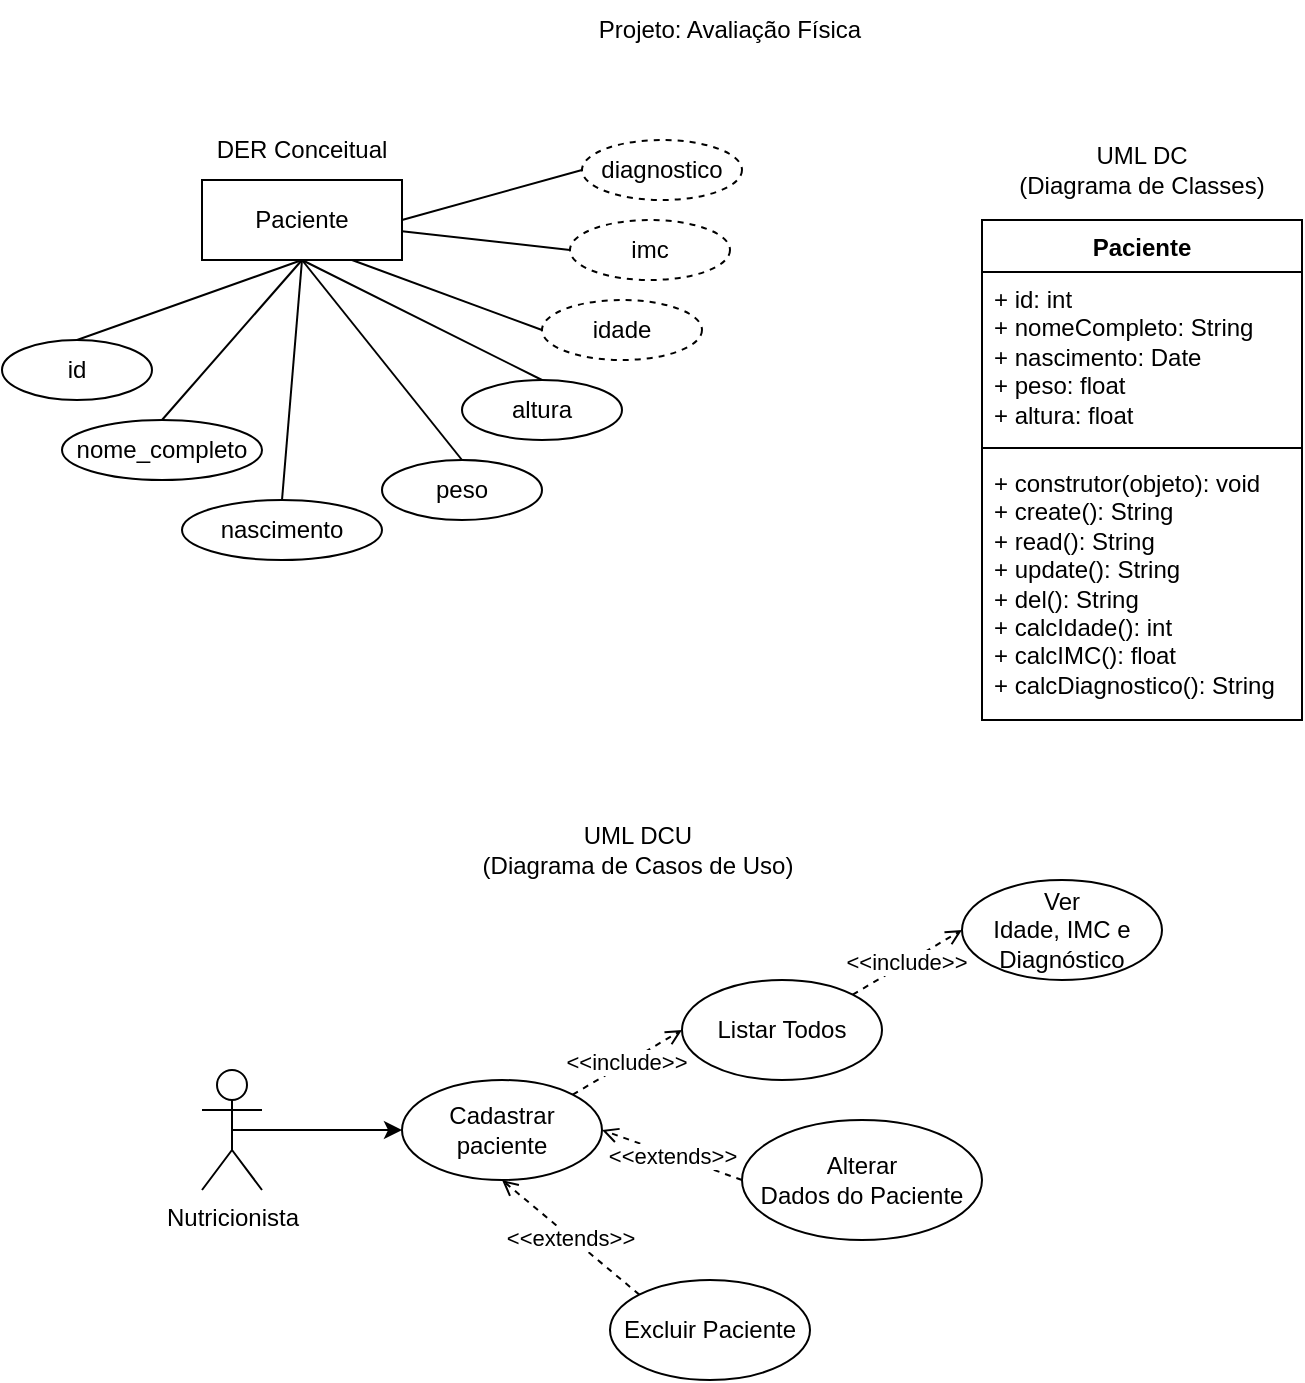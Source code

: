 <mxfile version="21.1.4" type="device">
  <diagram name="Página-1" id="FOCHv5X22cwILcz-DI4y">
    <mxGraphModel dx="1434" dy="796" grid="1" gridSize="10" guides="1" tooltips="1" connect="1" arrows="1" fold="1" page="1" pageScale="1" pageWidth="827" pageHeight="1169" math="0" shadow="0">
      <root>
        <mxCell id="0" />
        <mxCell id="1" parent="0" />
        <mxCell id="mLqd1EPtuPogWMZHOjrz-1" value="Projeto: Avaliação Física" style="text;html=1;strokeColor=none;fillColor=none;align=center;verticalAlign=middle;whiteSpace=wrap;rounded=0;" vertex="1" parent="1">
          <mxGeometry x="339" y="30" width="150" height="30" as="geometry" />
        </mxCell>
        <mxCell id="mLqd1EPtuPogWMZHOjrz-2" value="DER Conceitual" style="text;html=1;strokeColor=none;fillColor=none;align=center;verticalAlign=middle;whiteSpace=wrap;rounded=0;" vertex="1" parent="1">
          <mxGeometry x="140" y="90" width="120" height="30" as="geometry" />
        </mxCell>
        <mxCell id="mLqd1EPtuPogWMZHOjrz-3" value="UML DCU&lt;br&gt;(Diagrama de Casos de Uso)" style="text;html=1;strokeColor=none;fillColor=none;align=center;verticalAlign=middle;whiteSpace=wrap;rounded=0;" vertex="1" parent="1">
          <mxGeometry x="280" y="440" width="176" height="30" as="geometry" />
        </mxCell>
        <mxCell id="mLqd1EPtuPogWMZHOjrz-27" style="rounded=0;orthogonalLoop=1;jettySize=auto;html=1;exitX=1;exitY=0.5;exitDx=0;exitDy=0;entryX=0;entryY=0.5;entryDx=0;entryDy=0;endArrow=none;endFill=0;" edge="1" parent="1" source="mLqd1EPtuPogWMZHOjrz-5" target="mLqd1EPtuPogWMZHOjrz-26">
          <mxGeometry relative="1" as="geometry" />
        </mxCell>
        <mxCell id="mLqd1EPtuPogWMZHOjrz-5" value="Paciente" style="whiteSpace=wrap;html=1;align=center;" vertex="1" parent="1">
          <mxGeometry x="150" y="120" width="100" height="40" as="geometry" />
        </mxCell>
        <mxCell id="mLqd1EPtuPogWMZHOjrz-15" style="rounded=0;orthogonalLoop=1;jettySize=auto;html=1;exitX=0.5;exitY=0;exitDx=0;exitDy=0;entryX=0.5;entryY=1;entryDx=0;entryDy=0;endArrow=none;endFill=0;" edge="1" parent="1" source="mLqd1EPtuPogWMZHOjrz-6" target="mLqd1EPtuPogWMZHOjrz-5">
          <mxGeometry relative="1" as="geometry" />
        </mxCell>
        <mxCell id="mLqd1EPtuPogWMZHOjrz-6" value="id" style="ellipse;whiteSpace=wrap;html=1;align=center;" vertex="1" parent="1">
          <mxGeometry x="50" y="200" width="75" height="30" as="geometry" />
        </mxCell>
        <mxCell id="mLqd1EPtuPogWMZHOjrz-16" style="rounded=0;orthogonalLoop=1;jettySize=auto;html=1;exitX=0.5;exitY=0;exitDx=0;exitDy=0;entryX=0.5;entryY=1;entryDx=0;entryDy=0;endArrow=none;endFill=0;" edge="1" parent="1" source="mLqd1EPtuPogWMZHOjrz-7" target="mLqd1EPtuPogWMZHOjrz-5">
          <mxGeometry relative="1" as="geometry" />
        </mxCell>
        <mxCell id="mLqd1EPtuPogWMZHOjrz-7" value="nome_completo" style="ellipse;whiteSpace=wrap;html=1;align=center;" vertex="1" parent="1">
          <mxGeometry x="80" y="240" width="100" height="30" as="geometry" />
        </mxCell>
        <mxCell id="mLqd1EPtuPogWMZHOjrz-17" style="rounded=0;orthogonalLoop=1;jettySize=auto;html=1;exitX=0.5;exitY=0;exitDx=0;exitDy=0;entryX=0.5;entryY=1;entryDx=0;entryDy=0;endArrow=none;endFill=0;" edge="1" parent="1" source="mLqd1EPtuPogWMZHOjrz-8" target="mLqd1EPtuPogWMZHOjrz-5">
          <mxGeometry relative="1" as="geometry" />
        </mxCell>
        <mxCell id="mLqd1EPtuPogWMZHOjrz-8" value="nascimento" style="ellipse;whiteSpace=wrap;html=1;align=center;" vertex="1" parent="1">
          <mxGeometry x="140" y="280" width="100" height="30" as="geometry" />
        </mxCell>
        <mxCell id="mLqd1EPtuPogWMZHOjrz-20" style="rounded=0;orthogonalLoop=1;jettySize=auto;html=1;exitX=0;exitY=0.5;exitDx=0;exitDy=0;entryX=0.75;entryY=1;entryDx=0;entryDy=0;endArrow=none;endFill=0;" edge="1" parent="1" source="mLqd1EPtuPogWMZHOjrz-11" target="mLqd1EPtuPogWMZHOjrz-5">
          <mxGeometry relative="1" as="geometry" />
        </mxCell>
        <mxCell id="mLqd1EPtuPogWMZHOjrz-11" value="idade" style="ellipse;whiteSpace=wrap;html=1;align=center;dashed=1;" vertex="1" parent="1">
          <mxGeometry x="320" y="180" width="80" height="30" as="geometry" />
        </mxCell>
        <mxCell id="mLqd1EPtuPogWMZHOjrz-18" style="rounded=0;orthogonalLoop=1;jettySize=auto;html=1;exitX=0.5;exitY=0;exitDx=0;exitDy=0;entryX=0.5;entryY=1;entryDx=0;entryDy=0;endArrow=none;endFill=0;" edge="1" parent="1" source="mLqd1EPtuPogWMZHOjrz-12" target="mLqd1EPtuPogWMZHOjrz-5">
          <mxGeometry relative="1" as="geometry" />
        </mxCell>
        <mxCell id="mLqd1EPtuPogWMZHOjrz-12" value="peso" style="ellipse;whiteSpace=wrap;html=1;align=center;" vertex="1" parent="1">
          <mxGeometry x="240" y="260" width="80" height="30" as="geometry" />
        </mxCell>
        <mxCell id="mLqd1EPtuPogWMZHOjrz-19" style="rounded=0;orthogonalLoop=1;jettySize=auto;html=1;exitX=0.5;exitY=0;exitDx=0;exitDy=0;entryX=0.5;entryY=1;entryDx=0;entryDy=0;endArrow=none;endFill=0;" edge="1" parent="1" source="mLqd1EPtuPogWMZHOjrz-13" target="mLqd1EPtuPogWMZHOjrz-5">
          <mxGeometry relative="1" as="geometry" />
        </mxCell>
        <mxCell id="mLqd1EPtuPogWMZHOjrz-13" value="altura" style="ellipse;whiteSpace=wrap;html=1;align=center;" vertex="1" parent="1">
          <mxGeometry x="280" y="220" width="80" height="30" as="geometry" />
        </mxCell>
        <mxCell id="mLqd1EPtuPogWMZHOjrz-21" style="rounded=0;orthogonalLoop=1;jettySize=auto;html=1;exitX=0;exitY=0.5;exitDx=0;exitDy=0;endArrow=none;endFill=0;" edge="1" parent="1" source="mLqd1EPtuPogWMZHOjrz-14" target="mLqd1EPtuPogWMZHOjrz-5">
          <mxGeometry relative="1" as="geometry" />
        </mxCell>
        <mxCell id="mLqd1EPtuPogWMZHOjrz-14" value="imc" style="ellipse;whiteSpace=wrap;html=1;align=center;dashed=1;" vertex="1" parent="1">
          <mxGeometry x="334" y="140" width="80" height="30" as="geometry" />
        </mxCell>
        <mxCell id="mLqd1EPtuPogWMZHOjrz-22" value="Paciente" style="swimlane;fontStyle=1;align=center;verticalAlign=top;childLayout=stackLayout;horizontal=1;startSize=26;horizontalStack=0;resizeParent=1;resizeParentMax=0;resizeLast=0;collapsible=1;marginBottom=0;whiteSpace=wrap;html=1;" vertex="1" parent="1">
          <mxGeometry x="540" y="140" width="160" height="250" as="geometry" />
        </mxCell>
        <mxCell id="mLqd1EPtuPogWMZHOjrz-23" value="+ id: int&lt;br&gt;+ nomeCompleto: String&lt;br&gt;+ nascimento: Date&lt;br&gt;+ peso: float&lt;br&gt;+ altura: float" style="text;strokeColor=none;fillColor=none;align=left;verticalAlign=top;spacingLeft=4;spacingRight=4;overflow=hidden;rotatable=0;points=[[0,0.5],[1,0.5]];portConstraint=eastwest;whiteSpace=wrap;html=1;" vertex="1" parent="mLqd1EPtuPogWMZHOjrz-22">
          <mxGeometry y="26" width="160" height="84" as="geometry" />
        </mxCell>
        <mxCell id="mLqd1EPtuPogWMZHOjrz-24" value="" style="line;strokeWidth=1;fillColor=none;align=left;verticalAlign=middle;spacingTop=-1;spacingLeft=3;spacingRight=3;rotatable=0;labelPosition=right;points=[];portConstraint=eastwest;strokeColor=inherit;" vertex="1" parent="mLqd1EPtuPogWMZHOjrz-22">
          <mxGeometry y="110" width="160" height="8" as="geometry" />
        </mxCell>
        <mxCell id="mLqd1EPtuPogWMZHOjrz-25" value="+ construtor(objeto): void&lt;br&gt;+ create(): String&lt;br&gt;+ read(): String&lt;br&gt;+ update(): String&lt;br&gt;+ del(): String&lt;br&gt;+ calcIdade(): int&lt;br&gt;+ calcIMC(): float&lt;br&gt;+ calcDiagnostico(): String" style="text;strokeColor=none;fillColor=none;align=left;verticalAlign=top;spacingLeft=4;spacingRight=4;overflow=hidden;rotatable=0;points=[[0,0.5],[1,0.5]];portConstraint=eastwest;whiteSpace=wrap;html=1;" vertex="1" parent="mLqd1EPtuPogWMZHOjrz-22">
          <mxGeometry y="118" width="160" height="132" as="geometry" />
        </mxCell>
        <mxCell id="mLqd1EPtuPogWMZHOjrz-26" value="diagnostico" style="ellipse;whiteSpace=wrap;html=1;align=center;dashed=1;" vertex="1" parent="1">
          <mxGeometry x="340" y="100" width="80" height="30" as="geometry" />
        </mxCell>
        <mxCell id="mLqd1EPtuPogWMZHOjrz-28" value="UML DC&lt;br&gt;(Diagrama de Classes)" style="text;html=1;strokeColor=none;fillColor=none;align=center;verticalAlign=middle;whiteSpace=wrap;rounded=0;" vertex="1" parent="1">
          <mxGeometry x="550" y="100" width="140" height="30" as="geometry" />
        </mxCell>
        <mxCell id="mLqd1EPtuPogWMZHOjrz-39" style="edgeStyle=orthogonalEdgeStyle;rounded=0;orthogonalLoop=1;jettySize=auto;html=1;exitX=0.5;exitY=0.5;exitDx=0;exitDy=0;exitPerimeter=0;entryX=0;entryY=0.5;entryDx=0;entryDy=0;" edge="1" parent="1" source="mLqd1EPtuPogWMZHOjrz-29" target="mLqd1EPtuPogWMZHOjrz-30">
          <mxGeometry relative="1" as="geometry" />
        </mxCell>
        <mxCell id="mLqd1EPtuPogWMZHOjrz-29" value="Nutricionista" style="shape=umlActor;verticalLabelPosition=bottom;verticalAlign=top;html=1;" vertex="1" parent="1">
          <mxGeometry x="150" y="565" width="30" height="60" as="geometry" />
        </mxCell>
        <mxCell id="mLqd1EPtuPogWMZHOjrz-37" value="&amp;lt;&amp;lt;include&amp;gt;&amp;gt;" style="rounded=0;orthogonalLoop=1;jettySize=auto;html=1;exitX=1;exitY=0;exitDx=0;exitDy=0;entryX=0;entryY=0.5;entryDx=0;entryDy=0;dashed=1;endArrow=open;endFill=0;" edge="1" parent="1" source="mLqd1EPtuPogWMZHOjrz-30" target="mLqd1EPtuPogWMZHOjrz-31">
          <mxGeometry relative="1" as="geometry" />
        </mxCell>
        <mxCell id="mLqd1EPtuPogWMZHOjrz-30" value="Cadastrar paciente" style="ellipse;whiteSpace=wrap;html=1;" vertex="1" parent="1">
          <mxGeometry x="250" y="570" width="100" height="50" as="geometry" />
        </mxCell>
        <mxCell id="mLqd1EPtuPogWMZHOjrz-38" value="&amp;lt;&amp;lt;include&amp;gt;&amp;gt;" style="rounded=0;orthogonalLoop=1;jettySize=auto;html=1;exitX=1;exitY=0;exitDx=0;exitDy=0;entryX=0;entryY=0.5;entryDx=0;entryDy=0;dashed=1;endArrow=open;endFill=0;" edge="1" parent="1" source="mLqd1EPtuPogWMZHOjrz-31" target="mLqd1EPtuPogWMZHOjrz-32">
          <mxGeometry relative="1" as="geometry" />
        </mxCell>
        <mxCell id="mLqd1EPtuPogWMZHOjrz-31" value="Listar Todos" style="ellipse;whiteSpace=wrap;html=1;" vertex="1" parent="1">
          <mxGeometry x="390" y="520" width="100" height="50" as="geometry" />
        </mxCell>
        <mxCell id="mLqd1EPtuPogWMZHOjrz-32" value="Ver&lt;br&gt;Idade, IMC e Diagnóstico" style="ellipse;whiteSpace=wrap;html=1;" vertex="1" parent="1">
          <mxGeometry x="530" y="470" width="100" height="50" as="geometry" />
        </mxCell>
        <mxCell id="mLqd1EPtuPogWMZHOjrz-36" value="&amp;lt;&amp;lt;extends&amp;gt;&amp;gt;" style="rounded=0;orthogonalLoop=1;jettySize=auto;html=1;exitX=0;exitY=0.5;exitDx=0;exitDy=0;entryX=1;entryY=0.5;entryDx=0;entryDy=0;dashed=1;endArrow=open;endFill=0;" edge="1" parent="1" source="mLqd1EPtuPogWMZHOjrz-33" target="mLqd1EPtuPogWMZHOjrz-30">
          <mxGeometry relative="1" as="geometry" />
        </mxCell>
        <mxCell id="mLqd1EPtuPogWMZHOjrz-33" value="Alterar&lt;br&gt;Dados do Paciente" style="ellipse;whiteSpace=wrap;html=1;" vertex="1" parent="1">
          <mxGeometry x="420" y="590" width="120" height="60" as="geometry" />
        </mxCell>
        <mxCell id="mLqd1EPtuPogWMZHOjrz-35" value="&amp;lt;&amp;lt;extends&amp;gt;&amp;gt;" style="rounded=0;orthogonalLoop=1;jettySize=auto;html=1;exitX=0;exitY=0;exitDx=0;exitDy=0;entryX=0.5;entryY=1;entryDx=0;entryDy=0;dashed=1;endArrow=open;endFill=0;" edge="1" parent="1" source="mLqd1EPtuPogWMZHOjrz-34" target="mLqd1EPtuPogWMZHOjrz-30">
          <mxGeometry relative="1" as="geometry" />
        </mxCell>
        <mxCell id="mLqd1EPtuPogWMZHOjrz-34" value="Excluir Paciente" style="ellipse;whiteSpace=wrap;html=1;" vertex="1" parent="1">
          <mxGeometry x="354" y="670" width="100" height="50" as="geometry" />
        </mxCell>
      </root>
    </mxGraphModel>
  </diagram>
</mxfile>
